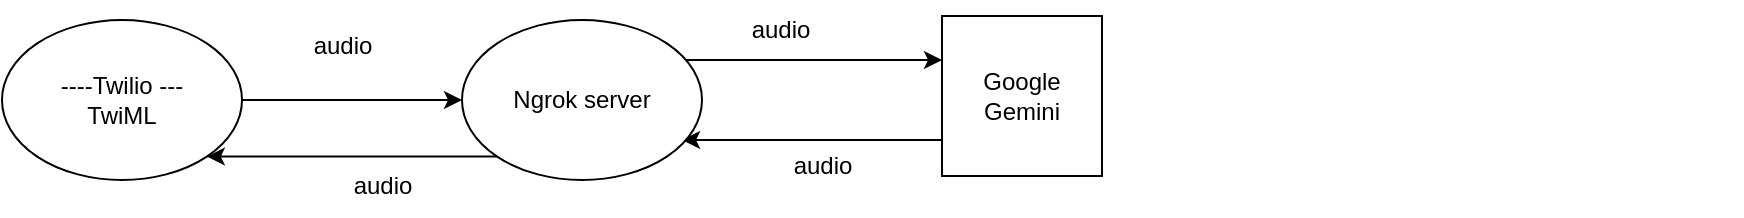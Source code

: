 <mxfile version="26.2.2">
  <diagram name="Page-1" id="0DZ9tKBPtPsSRQkBIbtS">
    <mxGraphModel dx="868" dy="473" grid="1" gridSize="10" guides="1" tooltips="1" connect="1" arrows="1" fold="1" page="1" pageScale="1" pageWidth="827" pageHeight="1169" math="0" shadow="0">
      <root>
        <mxCell id="0" />
        <mxCell id="1" parent="0" />
        <mxCell id="DP9fC3K-bvKZaZTzPs5p-8" value="" style="edgeStyle=orthogonalEdgeStyle;rounded=0;orthogonalLoop=1;jettySize=auto;html=1;entryX=0.917;entryY=0.75;entryDx=0;entryDy=0;entryPerimeter=0;" edge="1" parent="1" source="DP9fC3K-bvKZaZTzPs5p-1" target="DP9fC3K-bvKZaZTzPs5p-3">
          <mxGeometry relative="1" as="geometry">
            <Array as="points">
              <mxPoint x="500" y="290" />
              <mxPoint x="500" y="290" />
            </Array>
          </mxGeometry>
        </mxCell>
        <mxCell id="DP9fC3K-bvKZaZTzPs5p-1" value="Google Gemini" style="whiteSpace=wrap;html=1;aspect=fixed;" vertex="1" parent="1">
          <mxGeometry x="520" y="228" width="80" height="80" as="geometry" />
        </mxCell>
        <mxCell id="DP9fC3K-bvKZaZTzPs5p-4" value="" style="edgeStyle=orthogonalEdgeStyle;rounded=0;orthogonalLoop=1;jettySize=auto;html=1;" edge="1" parent="1" source="DP9fC3K-bvKZaZTzPs5p-2" target="DP9fC3K-bvKZaZTzPs5p-3">
          <mxGeometry relative="1" as="geometry" />
        </mxCell>
        <mxCell id="DP9fC3K-bvKZaZTzPs5p-2" value="----Twilio ---&lt;div&gt;TwiML&lt;/div&gt;" style="ellipse;whiteSpace=wrap;html=1;" vertex="1" parent="1">
          <mxGeometry x="50" y="230" width="120" height="80" as="geometry" />
        </mxCell>
        <mxCell id="DP9fC3K-bvKZaZTzPs5p-6" value="" style="edgeStyle=orthogonalEdgeStyle;rounded=0;orthogonalLoop=1;jettySize=auto;html=1;" edge="1" parent="1" source="DP9fC3K-bvKZaZTzPs5p-3" target="DP9fC3K-bvKZaZTzPs5p-1">
          <mxGeometry relative="1" as="geometry">
            <Array as="points">
              <mxPoint x="440" y="250" />
              <mxPoint x="440" y="250" />
            </Array>
          </mxGeometry>
        </mxCell>
        <mxCell id="DP9fC3K-bvKZaZTzPs5p-3" value="Ngrok server" style="ellipse;whiteSpace=wrap;html=1;" vertex="1" parent="1">
          <mxGeometry x="280" y="230" width="120" height="80" as="geometry" />
        </mxCell>
        <mxCell id="DP9fC3K-bvKZaZTzPs5p-5" value="audio" style="text;html=1;align=center;verticalAlign=middle;resizable=0;points=[];autosize=1;strokeColor=none;fillColor=none;" vertex="1" parent="1">
          <mxGeometry x="195" y="228" width="50" height="30" as="geometry" />
        </mxCell>
        <mxCell id="DP9fC3K-bvKZaZTzPs5p-7" value="audio" style="text;html=1;align=center;verticalAlign=middle;resizable=0;points=[];autosize=1;strokeColor=none;fillColor=none;" vertex="1" parent="1">
          <mxGeometry x="414" y="220" width="50" height="30" as="geometry" />
        </mxCell>
        <mxCell id="DP9fC3K-bvKZaZTzPs5p-12" value="&lt;span style=&quot;color: rgba(0, 0, 0, 0); font-family: monospace; font-size: 0px; text-align: start;&quot;&gt;%3CmxGraphModel%3E%3Croot%3E%3CmxCell%20id%3D%220%22%2F%3E%3CmxCell%20id%3D%221%22%20parent%3D%220%22%2F%3E%3CmxCell%20id%3D%222%22%20value%3D%22%22%20style%3D%22edgeStyle%3DorthogonalEdgeStyle%3Brounded%3D0%3BorthogonalLoop%3D1%3BjettySize%3Dauto%3Bhtml%3D1%3BentryX%3D0.917%3BentryY%3D0.75%3BentryDx%3D0%3BentryDy%3D0%3BentryPerimeter%3D0%3B%22%20edge%3D%221%22%20parent%3D%221%22%3E%3CmxGeometry%20relative%3D%221%22%20as%3D%22geometry%22%3E%3CmxPoint%20x%3D%22530%22%20y%3D%22300%22%20as%3D%22sourcePoint%22%2F%3E%3CmxPoint%20x%3D%22400%22%20y%3D%22300%22%20as%3D%22targetPoint%22%2F%3E%3CArray%20as%3D%22points%22%3E%3CmxPoint%20x%3D%22510%22%20y%3D%22300%22%2F%3E%3CmxPoint%20x%3D%22510%22%20y%3D%22300%22%2F%3E%3C%2FArray%3E%3C%2FmxGeometry%3E%3C%2FmxCell%3E%3C%2Froot%3E%3C%2FmxGraphModel%3E&lt;/span&gt;&lt;span style=&quot;color: rgba(0, 0, 0, 0); font-family: monospace; font-size: 0px; text-align: start;&quot;&gt;%3CmxGraphModel%3E%3Croot%3E%3CmxCell%20id%3D%220%22%2F%3E%3CmxCell%20id%3D%221%22%20parent%3D%220%22%2F%3E%3CmxCell%20id%3D%222%22%20value%3D%22%22%20style%3D%22edgeStyle%3DorthogonalEdgeStyle%3Brounded%3D0%3BorthogonalLoop%3D1%3BjettySize%3Dauto%3Bhtml%3D1%3BentryX%3D0.917%3BentryY%3D0.75%3BentryDx%3D0%3BentryDy%3D0%3BentryPerimeter%3D0%3B%22%20edge%3D%221%22%20parent%3D%221%22%3E%3CmxGeometry%20relative%3D%221%22%20as%3D%22geometry%22%3E%3CmxPoint%20x%3D%22530%22%20y%3D%22300%22%20as%3D%22sourcePoint%22%2F%3E%3CmxPoint%20x%3D%22400%22%20y%3D%22300%22%20as%3D%22targetPoint%22%2F%3E%3CArray%20as%3D%22points%22%3E%3CmxPoint%20x%3D%22510%22%20y%3D%22300%22%2F%3E%3CmxPoint%20x%3D%22510%22%20y%3D%22300%22%2F%3E%3C%2FArray%3E%3C%2FmxGeometry%3E%3C%2FmxCell%3E%3C%2Froot%3E%3C%2FmxGraphModel%3E&lt;/span&gt;" style="text;html=1;align=center;verticalAlign=middle;resizable=0;points=[];autosize=1;strokeColor=none;fillColor=none;" vertex="1" parent="1">
          <mxGeometry x="900" y="268" width="20" height="30" as="geometry" />
        </mxCell>
        <mxCell id="DP9fC3K-bvKZaZTzPs5p-14" value="" style="edgeStyle=orthogonalEdgeStyle;rounded=0;orthogonalLoop=1;jettySize=auto;html=1;entryX=1;entryY=1;entryDx=0;entryDy=0;exitX=0;exitY=1;exitDx=0;exitDy=0;" edge="1" parent="1" source="DP9fC3K-bvKZaZTzPs5p-3" target="DP9fC3K-bvKZaZTzPs5p-2">
          <mxGeometry relative="1" as="geometry">
            <mxPoint x="260" y="290" as="sourcePoint" />
            <mxPoint x="400" y="300" as="targetPoint" />
            <Array as="points" />
          </mxGeometry>
        </mxCell>
        <mxCell id="DP9fC3K-bvKZaZTzPs5p-16" value="audio" style="text;html=1;align=center;verticalAlign=middle;resizable=0;points=[];autosize=1;strokeColor=none;fillColor=none;" vertex="1" parent="1">
          <mxGeometry x="435" y="288" width="50" height="30" as="geometry" />
        </mxCell>
        <mxCell id="DP9fC3K-bvKZaZTzPs5p-17" value="audio" style="text;html=1;align=center;verticalAlign=middle;resizable=0;points=[];autosize=1;strokeColor=none;fillColor=none;" vertex="1" parent="1">
          <mxGeometry x="215" y="298" width="50" height="30" as="geometry" />
        </mxCell>
      </root>
    </mxGraphModel>
  </diagram>
</mxfile>
